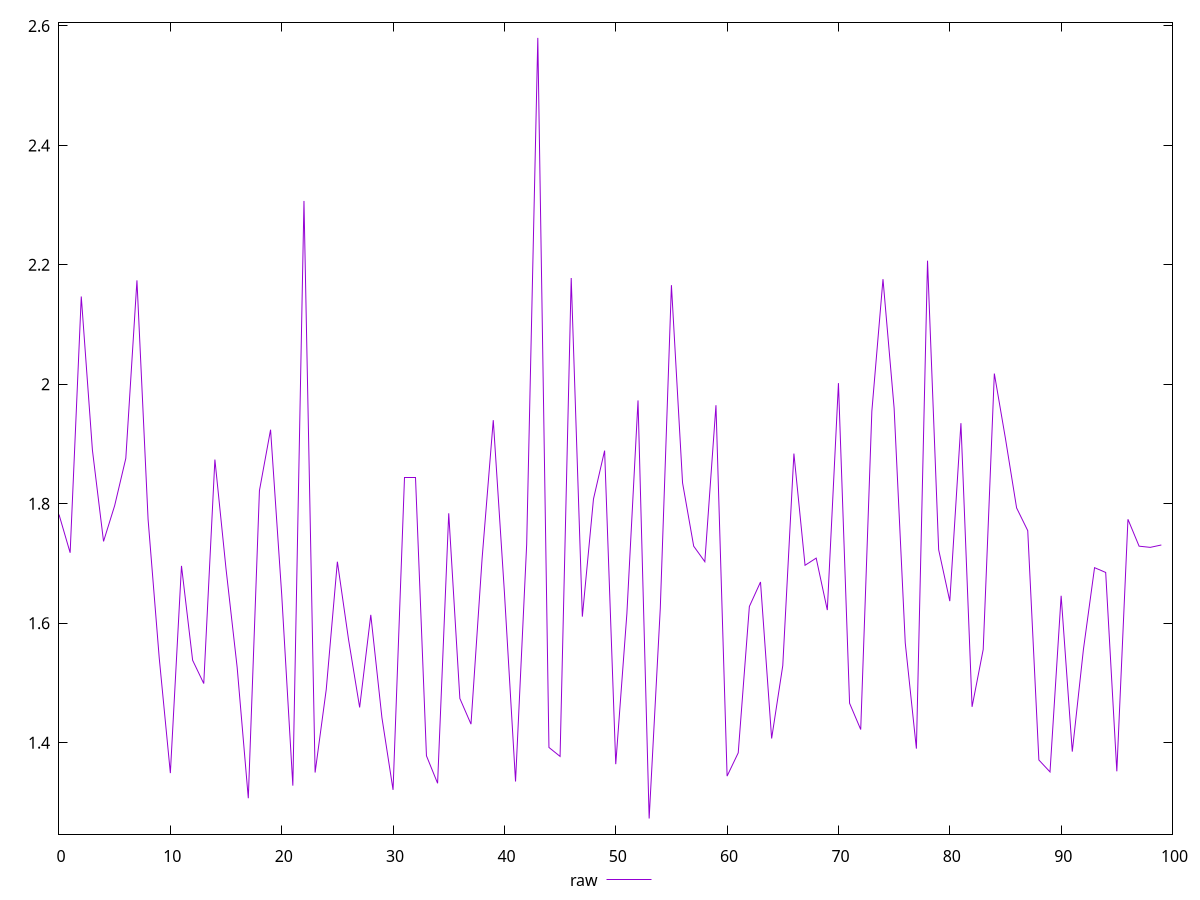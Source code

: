 reset
set terminal svg size 640, 490 enhanced background rgb 'white'
set output "reprap/server-response-time/samples/pages+cached+noexternal+nofonts+nosvg+noimg/raw/values.svg"

$raw <<EOF
0 1.782
1 1.718
2 2.1470000000000002
3 1.8900000000000001
4 1.737
5 1.797
6 1.8760000000000001
7 2.174
8 1.774
9 1.542
10 1.3490000000000002
11 1.6960000000000002
12 1.5379999999999998
13 1.499
14 1.8739999999999999
15 1.6909999999999998
16 1.526
17 1.307
18 1.8219999999999998
19 1.924
20 1.6480000000000001
21 1.328
22 2.307
23 1.3499999999999999
24 1.4889999999999999
25 1.7029999999999998
26 1.573
27 1.4589999999999999
28 1.614
29 1.442
30 1.321
31 1.8439999999999999
32 1.8439999999999999
33 1.3780000000000001
34 1.332
35 1.7839999999999998
36 1.474
37 1.431
38 1.7089999999999999
39 1.94
40 1.6519999999999997
41 1.335
42 1.732
43 2.58
44 1.392
45 1.377
46 2.178
47 1.611
48 1.8079999999999998
49 1.889
50 1.3639999999999999
51 1.6159999999999999
52 1.9729999999999999
53 1.273
54 1.625
55 2.166
56 1.835
57 1.729
58 1.7029999999999998
59 1.9649999999999999
60 1.3439999999999999
61 1.383
62 1.6280000000000001
63 1.669
64 1.407
65 1.529
66 1.8840000000000001
67 1.697
68 1.7089999999999999
69 1.622
70 2.002
71 1.466
72 1.4220000000000002
73 1.955
74 2.176
75 1.9599999999999997
76 1.567
77 1.39
78 2.207
79 1.723
80 1.637
81 1.9349999999999998
82 1.46
83 1.556
84 2.018
85 1.9089999999999998
86 1.793
87 1.7550000000000003
88 1.371
89 1.351
90 1.6460000000000001
91 1.385
92 1.556
93 1.6929999999999998
94 1.6849999999999998
95 1.352
96 1.774
97 1.729
98 1.727
99 1.7309999999999999
EOF

set key outside below
set yrange [1.2468599999999999:2.60614]

plot \
  $raw title "raw" with line, \


reset